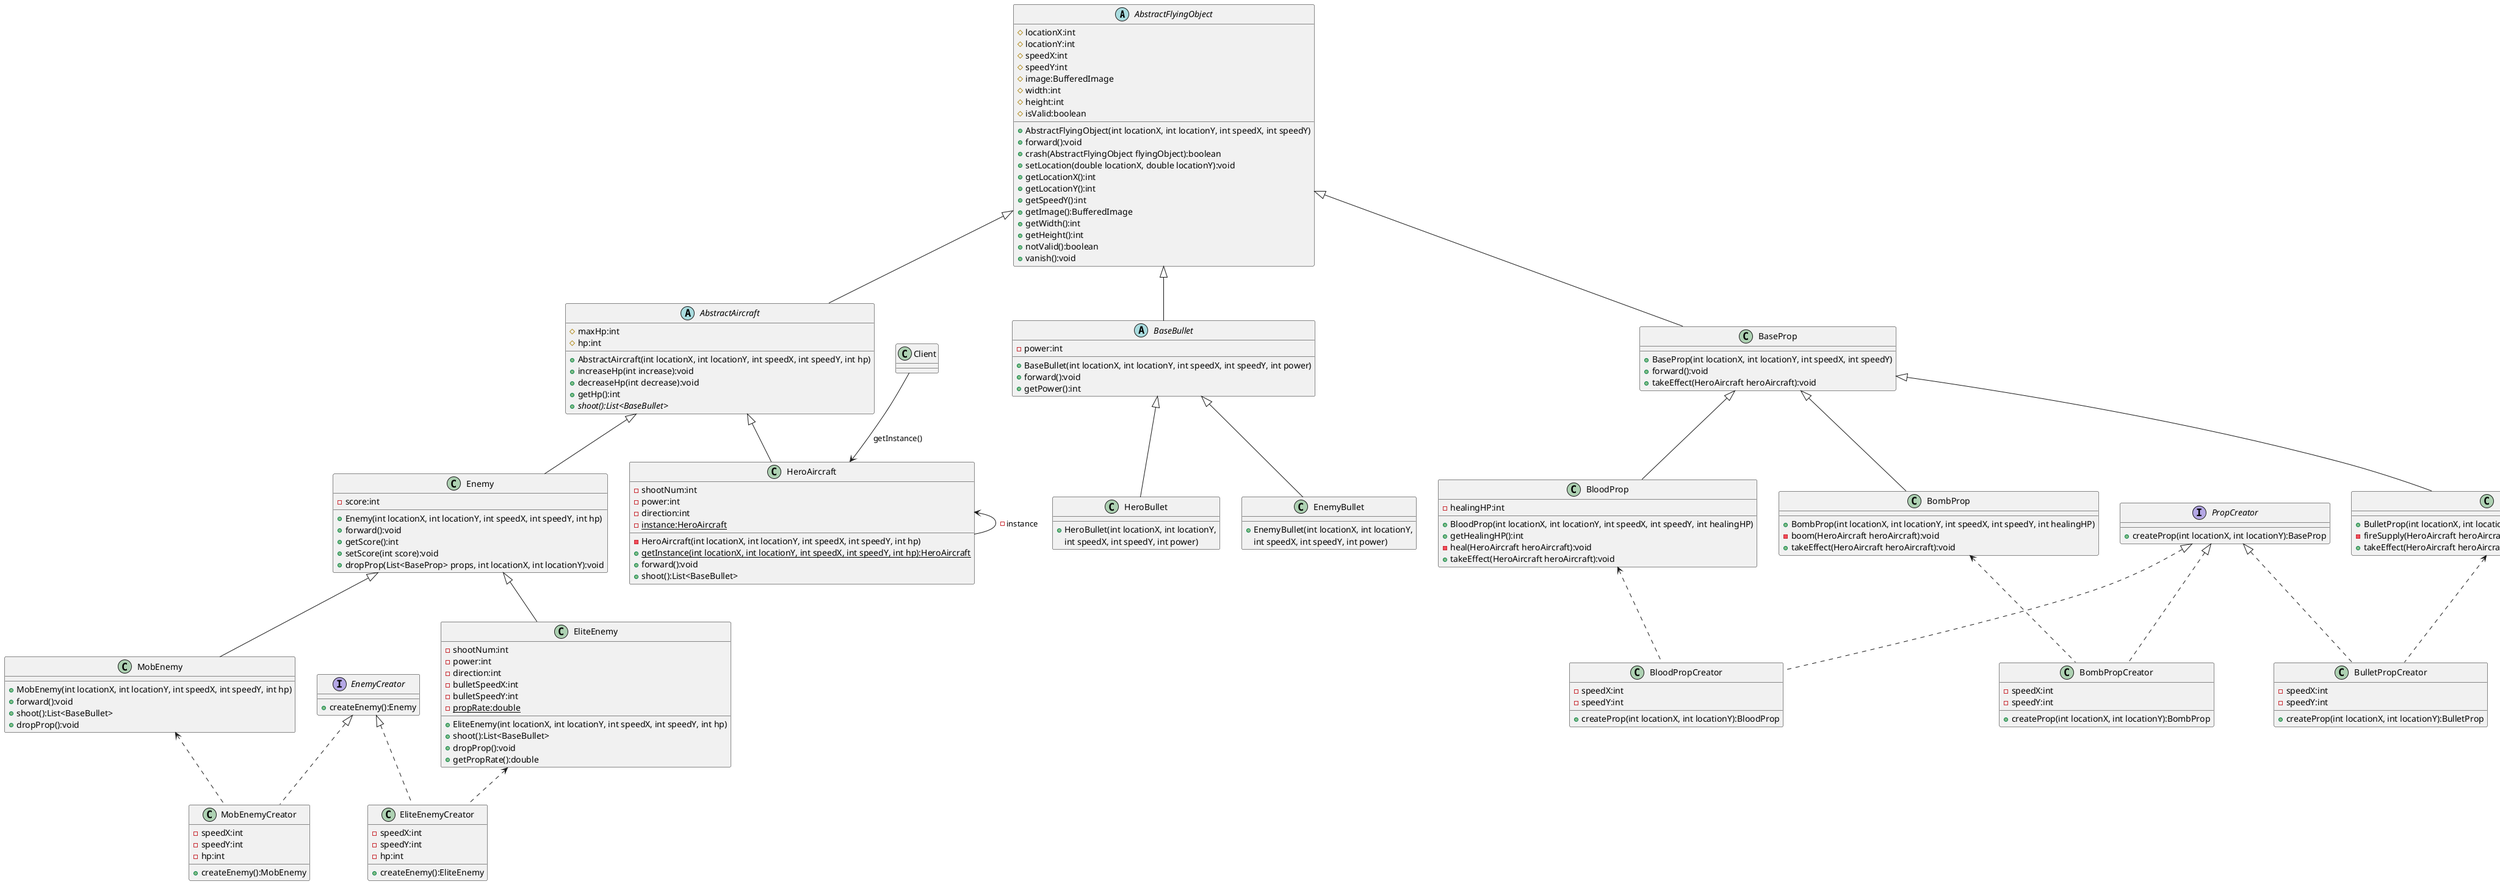 @startuml
'https://plantuml.com/class-diagram

abstract class AbstractFlyingObject
{
    # locationX:int
    # locationY:int
    # speedX:int
    # speedY:int
    # image:BufferedImage
    # width:int
    # height:int
    # isValid:boolean

    + AbstractFlyingObject(int locationX, int locationY, int speedX, int speedY)
    + forward():void
    + crash(AbstractFlyingObject flyingObject):boolean
    + setLocation(double locationX, double locationY):void
    + getLocationX():int
    + getLocationY():int
    + getSpeedY():int
    + getImage():BufferedImage
    + getWidth():int
    + getHeight():int
    + notValid():boolean
    + vanish():void
}
abstract class AbstractAircraft
{
	# maxHp:int
    # hp:int
    + AbstractAircraft(int locationX, int locationY, int speedX, int speedY, int hp)
    + increaseHp(int increase):void
    + decreaseHp(int decrease):void
    + getHp():int
    + {abstract} shoot():List<BaseBullet>
 }


class HeroAircraft {
    - shootNum:int
    - power:int
    - direction:int
    - {static} instance:HeroAircraft
    - HeroAircraft(int locationX, int locationY, int speedX, int speedY, int hp)
    + {static} getInstance(int locationX, int locationY, int speedX, int speedY, int hp):HeroAircraft
    + forward():void
    + shoot():List<BaseBullet>
}

Client --> HeroAircraft : getInstance()
HeroAircraft <-- HeroAircraft : -instance

class Enemy {
    - score:int
    + Enemy(int locationX, int locationY, int speedX, int speedY, int hp)
    + forward():void
    + getScore():int
    + setScore(int score):void
    + dropProp(List<BaseProp> props, int locationX, int locationY):void
}

class MobEnemy {
    + MobEnemy(int locationX, int locationY, int speedX, int speedY, int hp)
    + forward():void
    + shoot():List<BaseBullet>
    + dropProp():void
}

class EliteEnemy {
    - shootNum:int
    - power:int
    - direction:int
    - bulletSpeedX:int
    - bulletSpeedY:int
    - {static} propRate:double
    + EliteEnemy(int locationX, int locationY, int speedX, int speedY, int hp)
    + shoot():List<BaseBullet>
    + dropProp():void
    + getPropRate():double
}

Enemy <|-- MobEnemy
Enemy <|-- EliteEnemy

AbstractAircraft <|-- HeroAircraft
AbstractAircraft <|-- Enemy

abstract class BaseBullet
{
    - power:int
    + BaseBullet(int locationX, int locationY, int speedX, int speedY, int power)
    + forward():void
	+ getPower():int
}

class HeroBullet {
    + HeroBullet(int locationX, int locationY,
     int speedX, int speedY, int power)
}

class EnemyBullet {
    + EnemyBullet(int locationX, int locationY,
     int speedX, int speedY, int power)
}

BaseBullet <|-- HeroBullet
BaseBullet <|-- EnemyBullet

class BaseProp {
    + BaseProp(int locationX, int locationY, int speedX, int speedY)
    + forward():void
    + takeEffect(HeroAircraft heroAircraft):void
}

class BloodProp {
    - healingHP:int
    + BloodProp(int locationX, int locationY, int speedX, int speedY, int healingHP)
    + getHealingHP():int
    - heal(HeroAircraft heroAircraft):void
    + takeEffect(HeroAircraft heroAircraft):void
}

class BombProp {
    + BombProp(int locationX, int locationY, int speedX, int speedY, int healingHP)
    - boom(HeroAircraft heroAircraft):void
    + takeEffect(HeroAircraft heroAircraft):void
}

class BulletProp {
    + BulletProp(int locationX, int locationY, int speedX, int speedY, int healingHP)
    - fireSupply(HeroAircraft heroAircraft):void
    + takeEffect(HeroAircraft heroAircraft):void
}

BaseProp <|-- BloodProp
BaseProp <|-- BombProp
BaseProp <|-- BulletProp

AbstractFlyingObject <|-- AbstractAircraft
AbstractFlyingObject <|-- BaseBullet
AbstractFlyingObject <|-- BaseProp

interface EnemyCreator {
    + createEnemy():Enemy
}

class MobEnemyCreator {
    - speedX:int
    - speedY:int
    - hp:int
    + createEnemy():MobEnemy
}

MobEnemy <.. MobEnemyCreator

class EliteEnemyCreator {
    - speedX:int
    - speedY:int
    - hp:int
    + createEnemy():EliteEnemy
}

EliteEnemy <.. EliteEnemyCreator

EnemyCreator <|.. MobEnemyCreator
EnemyCreator <|.. EliteEnemyCreator

interface PropCreator {
    + createProp(int locationX, int locationY):BaseProp
}

class BloodPropCreator {
    - speedX:int
    - speedY:int
    + createProp(int locationX, int locationY):BloodProp
}

BloodProp <.. BloodPropCreator

class BombPropCreator {
    - speedX:int
    - speedY:int
    + createProp(int locationX, int locationY):BombProp
}

BombProp <.. BombPropCreator

class BulletPropCreator {
    - speedX:int
    - speedY:int
    + createProp(int locationX, int locationY):BulletProp
}

BulletProp <.. BulletPropCreator

PropCreator <|.. BloodPropCreator
PropCreator <|.. BombPropCreator
PropCreator <|.. BulletPropCreator

@enduml